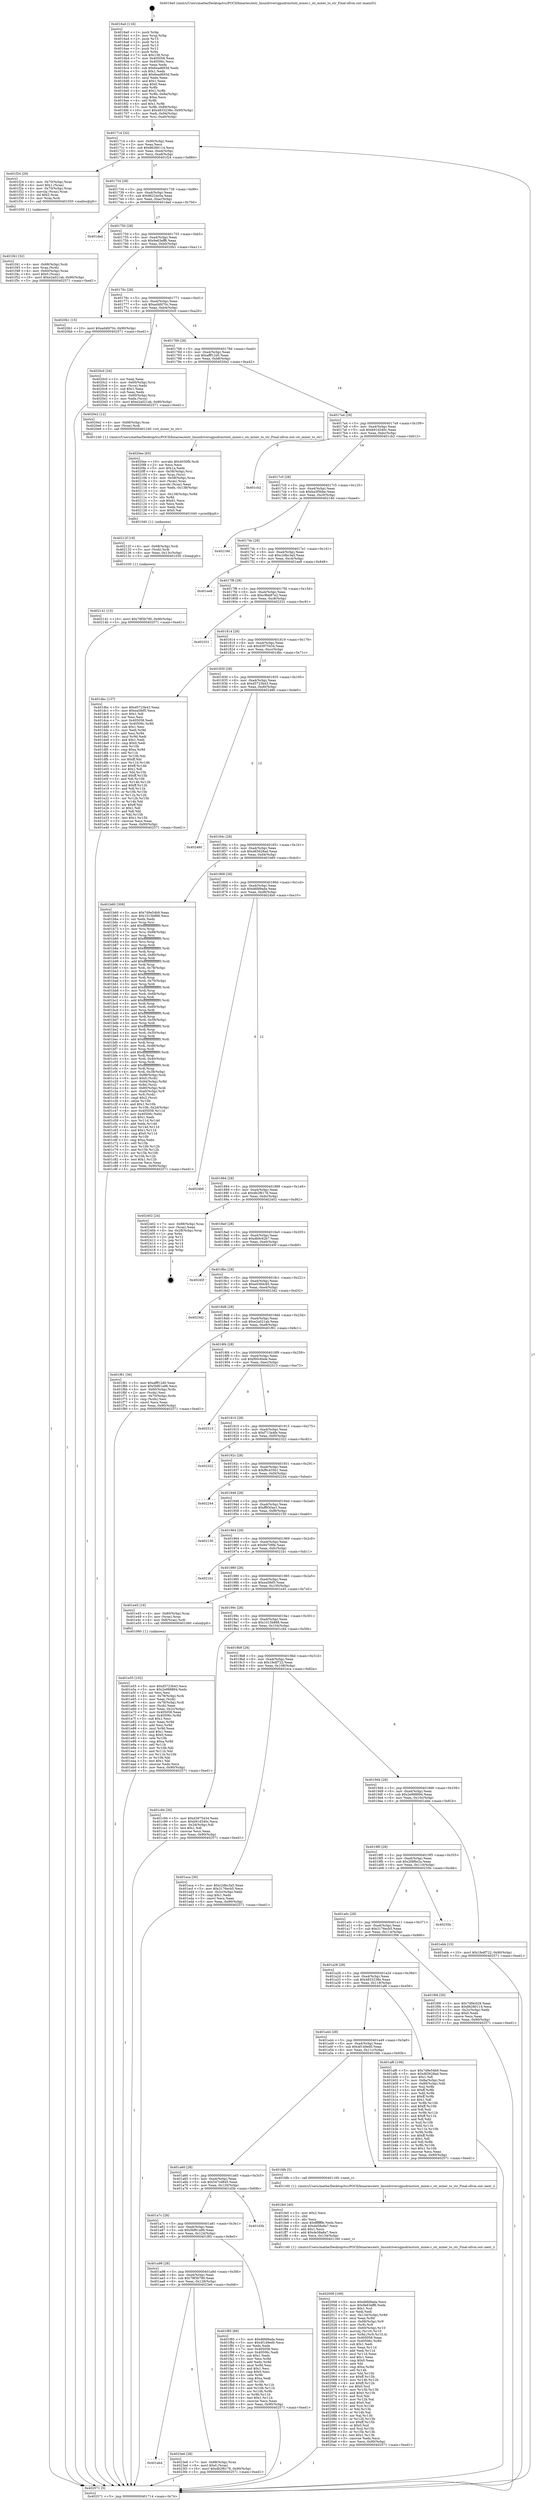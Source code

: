 digraph "0x4016a0" {
  label = "0x4016a0 (/mnt/c/Users/mathe/Desktop/tcc/POCII/binaries/extr_linuxdriversgpudrmstisti_mixer.c_sti_mixer_to_str_Final-ollvm.out::main(0))"
  labelloc = "t"
  node[shape=record]

  Entry [label="",width=0.3,height=0.3,shape=circle,fillcolor=black,style=filled]
  "0x401714" [label="{
     0x401714 [32]\l
     | [instrs]\l
     &nbsp;&nbsp;0x401714 \<+6\>: mov -0x90(%rbp),%eax\l
     &nbsp;&nbsp;0x40171a \<+2\>: mov %eax,%ecx\l
     &nbsp;&nbsp;0x40171c \<+6\>: sub $0x86280114,%ecx\l
     &nbsp;&nbsp;0x401722 \<+6\>: mov %eax,-0xa4(%rbp)\l
     &nbsp;&nbsp;0x401728 \<+6\>: mov %ecx,-0xa8(%rbp)\l
     &nbsp;&nbsp;0x40172e \<+6\>: je 0000000000401f24 \<main+0x884\>\l
  }"]
  "0x401f24" [label="{
     0x401f24 [29]\l
     | [instrs]\l
     &nbsp;&nbsp;0x401f24 \<+4\>: mov -0x70(%rbp),%rax\l
     &nbsp;&nbsp;0x401f28 \<+6\>: movl $0x1,(%rax)\l
     &nbsp;&nbsp;0x401f2e \<+4\>: mov -0x70(%rbp),%rax\l
     &nbsp;&nbsp;0x401f32 \<+3\>: movslq (%rax),%rax\l
     &nbsp;&nbsp;0x401f35 \<+4\>: shl $0x2,%rax\l
     &nbsp;&nbsp;0x401f39 \<+3\>: mov %rax,%rdi\l
     &nbsp;&nbsp;0x401f3c \<+5\>: call 0000000000401050 \<malloc@plt\>\l
     | [calls]\l
     &nbsp;&nbsp;0x401050 \{1\} (unknown)\l
  }"]
  "0x401734" [label="{
     0x401734 [28]\l
     | [instrs]\l
     &nbsp;&nbsp;0x401734 \<+5\>: jmp 0000000000401739 \<main+0x99\>\l
     &nbsp;&nbsp;0x401739 \<+6\>: mov -0xa4(%rbp),%eax\l
     &nbsp;&nbsp;0x40173f \<+5\>: sub $0x96224c0a,%eax\l
     &nbsp;&nbsp;0x401744 \<+6\>: mov %eax,-0xac(%rbp)\l
     &nbsp;&nbsp;0x40174a \<+6\>: je 0000000000401dad \<main+0x70d\>\l
  }"]
  Exit [label="",width=0.3,height=0.3,shape=circle,fillcolor=black,style=filled,peripheries=2]
  "0x401dad" [label="{
     0x401dad\l
  }", style=dashed]
  "0x401750" [label="{
     0x401750 [28]\l
     | [instrs]\l
     &nbsp;&nbsp;0x401750 \<+5\>: jmp 0000000000401755 \<main+0xb5\>\l
     &nbsp;&nbsp;0x401755 \<+6\>: mov -0xa4(%rbp),%eax\l
     &nbsp;&nbsp;0x40175b \<+5\>: sub $0x9e63eff6,%eax\l
     &nbsp;&nbsp;0x401760 \<+6\>: mov %eax,-0xb0(%rbp)\l
     &nbsp;&nbsp;0x401766 \<+6\>: je 00000000004020b1 \<main+0xa11\>\l
  }"]
  "0x401ab4" [label="{
     0x401ab4\l
  }", style=dashed]
  "0x4020b1" [label="{
     0x4020b1 [15]\l
     | [instrs]\l
     &nbsp;&nbsp;0x4020b1 \<+10\>: movl $0xad4fd70c,-0x90(%rbp)\l
     &nbsp;&nbsp;0x4020bb \<+5\>: jmp 0000000000402571 \<main+0xed1\>\l
  }"]
  "0x40176c" [label="{
     0x40176c [28]\l
     | [instrs]\l
     &nbsp;&nbsp;0x40176c \<+5\>: jmp 0000000000401771 \<main+0xd1\>\l
     &nbsp;&nbsp;0x401771 \<+6\>: mov -0xa4(%rbp),%eax\l
     &nbsp;&nbsp;0x401777 \<+5\>: sub $0xad4fd70c,%eax\l
     &nbsp;&nbsp;0x40177c \<+6\>: mov %eax,-0xb4(%rbp)\l
     &nbsp;&nbsp;0x401782 \<+6\>: je 00000000004020c0 \<main+0xa20\>\l
  }"]
  "0x4023e6" [label="{
     0x4023e6 [28]\l
     | [instrs]\l
     &nbsp;&nbsp;0x4023e6 \<+7\>: mov -0x88(%rbp),%rax\l
     &nbsp;&nbsp;0x4023ed \<+6\>: movl $0x0,(%rax)\l
     &nbsp;&nbsp;0x4023f3 \<+10\>: movl $0xdb2f6176,-0x90(%rbp)\l
     &nbsp;&nbsp;0x4023fd \<+5\>: jmp 0000000000402571 \<main+0xed1\>\l
  }"]
  "0x4020c0" [label="{
     0x4020c0 [34]\l
     | [instrs]\l
     &nbsp;&nbsp;0x4020c0 \<+2\>: xor %eax,%eax\l
     &nbsp;&nbsp;0x4020c2 \<+4\>: mov -0x60(%rbp),%rcx\l
     &nbsp;&nbsp;0x4020c6 \<+2\>: mov (%rcx),%edx\l
     &nbsp;&nbsp;0x4020c8 \<+3\>: sub $0x1,%eax\l
     &nbsp;&nbsp;0x4020cb \<+2\>: sub %eax,%edx\l
     &nbsp;&nbsp;0x4020cd \<+4\>: mov -0x60(%rbp),%rcx\l
     &nbsp;&nbsp;0x4020d1 \<+2\>: mov %edx,(%rcx)\l
     &nbsp;&nbsp;0x4020d3 \<+10\>: movl $0xe2a021ab,-0x90(%rbp)\l
     &nbsp;&nbsp;0x4020dd \<+5\>: jmp 0000000000402571 \<main+0xed1\>\l
  }"]
  "0x401788" [label="{
     0x401788 [28]\l
     | [instrs]\l
     &nbsp;&nbsp;0x401788 \<+5\>: jmp 000000000040178d \<main+0xed\>\l
     &nbsp;&nbsp;0x40178d \<+6\>: mov -0xa4(%rbp),%eax\l
     &nbsp;&nbsp;0x401793 \<+5\>: sub $0xafff12d0,%eax\l
     &nbsp;&nbsp;0x401798 \<+6\>: mov %eax,-0xb8(%rbp)\l
     &nbsp;&nbsp;0x40179e \<+6\>: je 00000000004020e2 \<main+0xa42\>\l
  }"]
  "0x402141" [label="{
     0x402141 [15]\l
     | [instrs]\l
     &nbsp;&nbsp;0x402141 \<+10\>: movl $0x79f3b790,-0x90(%rbp)\l
     &nbsp;&nbsp;0x40214b \<+5\>: jmp 0000000000402571 \<main+0xed1\>\l
  }"]
  "0x4020e2" [label="{
     0x4020e2 [12]\l
     | [instrs]\l
     &nbsp;&nbsp;0x4020e2 \<+4\>: mov -0x68(%rbp),%rax\l
     &nbsp;&nbsp;0x4020e6 \<+3\>: mov (%rax),%rdi\l
     &nbsp;&nbsp;0x4020e9 \<+5\>: call 0000000000401240 \<sti_mixer_to_str\>\l
     | [calls]\l
     &nbsp;&nbsp;0x401240 \{1\} (/mnt/c/Users/mathe/Desktop/tcc/POCII/binaries/extr_linuxdriversgpudrmstisti_mixer.c_sti_mixer_to_str_Final-ollvm.out::sti_mixer_to_str)\l
  }"]
  "0x4017a4" [label="{
     0x4017a4 [28]\l
     | [instrs]\l
     &nbsp;&nbsp;0x4017a4 \<+5\>: jmp 00000000004017a9 \<main+0x109\>\l
     &nbsp;&nbsp;0x4017a9 \<+6\>: mov -0xa4(%rbp),%eax\l
     &nbsp;&nbsp;0x4017af \<+5\>: sub $0xb91d340c,%eax\l
     &nbsp;&nbsp;0x4017b4 \<+6\>: mov %eax,-0xbc(%rbp)\l
     &nbsp;&nbsp;0x4017ba \<+6\>: je 0000000000401cb2 \<main+0x612\>\l
  }"]
  "0x40212f" [label="{
     0x40212f [18]\l
     | [instrs]\l
     &nbsp;&nbsp;0x40212f \<+4\>: mov -0x68(%rbp),%rdi\l
     &nbsp;&nbsp;0x402133 \<+3\>: mov (%rdi),%rdi\l
     &nbsp;&nbsp;0x402136 \<+6\>: mov %eax,-0x13c(%rbp)\l
     &nbsp;&nbsp;0x40213c \<+5\>: call 0000000000401030 \<free@plt\>\l
     | [calls]\l
     &nbsp;&nbsp;0x401030 \{1\} (unknown)\l
  }"]
  "0x401cb2" [label="{
     0x401cb2\l
  }", style=dashed]
  "0x4017c0" [label="{
     0x4017c0 [28]\l
     | [instrs]\l
     &nbsp;&nbsp;0x4017c0 \<+5\>: jmp 00000000004017c5 \<main+0x125\>\l
     &nbsp;&nbsp;0x4017c5 \<+6\>: mov -0xa4(%rbp),%eax\l
     &nbsp;&nbsp;0x4017cb \<+5\>: sub $0xba3f5bbe,%eax\l
     &nbsp;&nbsp;0x4017d0 \<+6\>: mov %eax,-0xc0(%rbp)\l
     &nbsp;&nbsp;0x4017d6 \<+6\>: je 000000000040218d \<main+0xaed\>\l
  }"]
  "0x4020ee" [label="{
     0x4020ee [65]\l
     | [instrs]\l
     &nbsp;&nbsp;0x4020ee \<+10\>: movabs $0x4030fb,%rdi\l
     &nbsp;&nbsp;0x4020f8 \<+2\>: xor %ecx,%ecx\l
     &nbsp;&nbsp;0x4020fa \<+5\>: mov $0x1a,%edx\l
     &nbsp;&nbsp;0x4020ff \<+4\>: mov -0x58(%rbp),%rsi\l
     &nbsp;&nbsp;0x402103 \<+3\>: mov %rax,(%rsi)\l
     &nbsp;&nbsp;0x402106 \<+4\>: mov -0x58(%rbp),%rax\l
     &nbsp;&nbsp;0x40210a \<+3\>: mov (%rax),%rax\l
     &nbsp;&nbsp;0x40210d \<+3\>: movsbl (%rax),%eax\l
     &nbsp;&nbsp;0x402110 \<+6\>: mov %edx,-0x138(%rbp)\l
     &nbsp;&nbsp;0x402116 \<+1\>: cltd\l
     &nbsp;&nbsp;0x402117 \<+7\>: mov -0x138(%rbp),%r8d\l
     &nbsp;&nbsp;0x40211e \<+3\>: idiv %r8d\l
     &nbsp;&nbsp;0x402121 \<+3\>: sub $0x61,%ecx\l
     &nbsp;&nbsp;0x402124 \<+2\>: sub %ecx,%edx\l
     &nbsp;&nbsp;0x402126 \<+2\>: mov %edx,%esi\l
     &nbsp;&nbsp;0x402128 \<+2\>: mov $0x0,%al\l
     &nbsp;&nbsp;0x40212a \<+5\>: call 0000000000401040 \<printf@plt\>\l
     | [calls]\l
     &nbsp;&nbsp;0x401040 \{1\} (unknown)\l
  }"]
  "0x40218d" [label="{
     0x40218d\l
  }", style=dashed]
  "0x4017dc" [label="{
     0x4017dc [28]\l
     | [instrs]\l
     &nbsp;&nbsp;0x4017dc \<+5\>: jmp 00000000004017e1 \<main+0x141\>\l
     &nbsp;&nbsp;0x4017e1 \<+6\>: mov -0xa4(%rbp),%eax\l
     &nbsp;&nbsp;0x4017e7 \<+5\>: sub $0xc2dbc3a5,%eax\l
     &nbsp;&nbsp;0x4017ec \<+6\>: mov %eax,-0xc4(%rbp)\l
     &nbsp;&nbsp;0x4017f2 \<+6\>: je 0000000000401ee8 \<main+0x848\>\l
  }"]
  "0x402008" [label="{
     0x402008 [169]\l
     | [instrs]\l
     &nbsp;&nbsp;0x402008 \<+5\>: mov $0xd6fd9ada,%ecx\l
     &nbsp;&nbsp;0x40200d \<+5\>: mov $0x9e63eff6,%edx\l
     &nbsp;&nbsp;0x402012 \<+3\>: mov $0x1,%sil\l
     &nbsp;&nbsp;0x402015 \<+2\>: xor %edi,%edi\l
     &nbsp;&nbsp;0x402017 \<+7\>: mov -0x134(%rbp),%r8d\l
     &nbsp;&nbsp;0x40201e \<+4\>: imul %eax,%r8d\l
     &nbsp;&nbsp;0x402022 \<+4\>: mov -0x68(%rbp),%r9\l
     &nbsp;&nbsp;0x402026 \<+3\>: mov (%r9),%r9\l
     &nbsp;&nbsp;0x402029 \<+4\>: mov -0x60(%rbp),%r10\l
     &nbsp;&nbsp;0x40202d \<+3\>: movslq (%r10),%r10\l
     &nbsp;&nbsp;0x402030 \<+4\>: mov %r8d,(%r9,%r10,4)\l
     &nbsp;&nbsp;0x402034 \<+7\>: mov 0x405058,%eax\l
     &nbsp;&nbsp;0x40203b \<+8\>: mov 0x40506c,%r8d\l
     &nbsp;&nbsp;0x402043 \<+3\>: sub $0x1,%edi\l
     &nbsp;&nbsp;0x402046 \<+3\>: mov %eax,%r11d\l
     &nbsp;&nbsp;0x402049 \<+3\>: add %edi,%r11d\l
     &nbsp;&nbsp;0x40204c \<+4\>: imul %r11d,%eax\l
     &nbsp;&nbsp;0x402050 \<+3\>: and $0x1,%eax\l
     &nbsp;&nbsp;0x402053 \<+3\>: cmp $0x0,%eax\l
     &nbsp;&nbsp;0x402056 \<+3\>: sete %bl\l
     &nbsp;&nbsp;0x402059 \<+4\>: cmp $0xa,%r8d\l
     &nbsp;&nbsp;0x40205d \<+4\>: setl %r14b\l
     &nbsp;&nbsp;0x402061 \<+3\>: mov %bl,%r15b\l
     &nbsp;&nbsp;0x402064 \<+4\>: xor $0xff,%r15b\l
     &nbsp;&nbsp;0x402068 \<+3\>: mov %r14b,%r12b\l
     &nbsp;&nbsp;0x40206b \<+4\>: xor $0xff,%r12b\l
     &nbsp;&nbsp;0x40206f \<+4\>: xor $0x0,%sil\l
     &nbsp;&nbsp;0x402073 \<+3\>: mov %r15b,%r13b\l
     &nbsp;&nbsp;0x402076 \<+4\>: and $0x0,%r13b\l
     &nbsp;&nbsp;0x40207a \<+3\>: and %sil,%bl\l
     &nbsp;&nbsp;0x40207d \<+3\>: mov %r12b,%al\l
     &nbsp;&nbsp;0x402080 \<+2\>: and $0x0,%al\l
     &nbsp;&nbsp;0x402082 \<+3\>: and %sil,%r14b\l
     &nbsp;&nbsp;0x402085 \<+3\>: or %bl,%r13b\l
     &nbsp;&nbsp;0x402088 \<+3\>: or %r14b,%al\l
     &nbsp;&nbsp;0x40208b \<+3\>: xor %al,%r13b\l
     &nbsp;&nbsp;0x40208e \<+3\>: or %r12b,%r15b\l
     &nbsp;&nbsp;0x402091 \<+4\>: xor $0xff,%r15b\l
     &nbsp;&nbsp;0x402095 \<+4\>: or $0x0,%sil\l
     &nbsp;&nbsp;0x402099 \<+3\>: and %sil,%r15b\l
     &nbsp;&nbsp;0x40209c \<+3\>: or %r15b,%r13b\l
     &nbsp;&nbsp;0x40209f \<+4\>: test $0x1,%r13b\l
     &nbsp;&nbsp;0x4020a3 \<+3\>: cmovne %edx,%ecx\l
     &nbsp;&nbsp;0x4020a6 \<+6\>: mov %ecx,-0x90(%rbp)\l
     &nbsp;&nbsp;0x4020ac \<+5\>: jmp 0000000000402571 \<main+0xed1\>\l
  }"]
  "0x401ee8" [label="{
     0x401ee8\l
  }", style=dashed]
  "0x4017f8" [label="{
     0x4017f8 [28]\l
     | [instrs]\l
     &nbsp;&nbsp;0x4017f8 \<+5\>: jmp 00000000004017fd \<main+0x15d\>\l
     &nbsp;&nbsp;0x4017fd \<+6\>: mov -0xa4(%rbp),%eax\l
     &nbsp;&nbsp;0x401803 \<+5\>: sub $0xc9bb87e2,%eax\l
     &nbsp;&nbsp;0x401808 \<+6\>: mov %eax,-0xc8(%rbp)\l
     &nbsp;&nbsp;0x40180e \<+6\>: je 0000000000402331 \<main+0xc91\>\l
  }"]
  "0x401fe0" [label="{
     0x401fe0 [40]\l
     | [instrs]\l
     &nbsp;&nbsp;0x401fe0 \<+5\>: mov $0x2,%ecx\l
     &nbsp;&nbsp;0x401fe5 \<+1\>: cltd\l
     &nbsp;&nbsp;0x401fe6 \<+2\>: idiv %ecx\l
     &nbsp;&nbsp;0x401fe8 \<+6\>: imul $0xfffffffe,%edx,%ecx\l
     &nbsp;&nbsp;0x401fee \<+6\>: sub $0xde58a8a7,%ecx\l
     &nbsp;&nbsp;0x401ff4 \<+3\>: add $0x1,%ecx\l
     &nbsp;&nbsp;0x401ff7 \<+6\>: add $0xde58a8a7,%ecx\l
     &nbsp;&nbsp;0x401ffd \<+6\>: mov %ecx,-0x134(%rbp)\l
     &nbsp;&nbsp;0x402003 \<+5\>: call 0000000000401160 \<next_i\>\l
     | [calls]\l
     &nbsp;&nbsp;0x401160 \{1\} (/mnt/c/Users/mathe/Desktop/tcc/POCII/binaries/extr_linuxdriversgpudrmstisti_mixer.c_sti_mixer_to_str_Final-ollvm.out::next_i)\l
  }"]
  "0x402331" [label="{
     0x402331\l
  }", style=dashed]
  "0x401814" [label="{
     0x401814 [28]\l
     | [instrs]\l
     &nbsp;&nbsp;0x401814 \<+5\>: jmp 0000000000401819 \<main+0x179\>\l
     &nbsp;&nbsp;0x401819 \<+6\>: mov -0xa4(%rbp),%eax\l
     &nbsp;&nbsp;0x40181f \<+5\>: sub $0xd3975434,%eax\l
     &nbsp;&nbsp;0x401824 \<+6\>: mov %eax,-0xcc(%rbp)\l
     &nbsp;&nbsp;0x40182a \<+6\>: je 0000000000401dbc \<main+0x71c\>\l
  }"]
  "0x401a98" [label="{
     0x401a98 [28]\l
     | [instrs]\l
     &nbsp;&nbsp;0x401a98 \<+5\>: jmp 0000000000401a9d \<main+0x3fd\>\l
     &nbsp;&nbsp;0x401a9d \<+6\>: mov -0xa4(%rbp),%eax\l
     &nbsp;&nbsp;0x401aa3 \<+5\>: sub $0x79f3b790,%eax\l
     &nbsp;&nbsp;0x401aa8 \<+6\>: mov %eax,-0x128(%rbp)\l
     &nbsp;&nbsp;0x401aae \<+6\>: je 00000000004023e6 \<main+0xd46\>\l
  }"]
  "0x401dbc" [label="{
     0x401dbc [137]\l
     | [instrs]\l
     &nbsp;&nbsp;0x401dbc \<+5\>: mov $0xd5723b43,%eax\l
     &nbsp;&nbsp;0x401dc1 \<+5\>: mov $0xea5fef5,%ecx\l
     &nbsp;&nbsp;0x401dc6 \<+2\>: mov $0x1,%dl\l
     &nbsp;&nbsp;0x401dc8 \<+2\>: xor %esi,%esi\l
     &nbsp;&nbsp;0x401dca \<+7\>: mov 0x405058,%edi\l
     &nbsp;&nbsp;0x401dd1 \<+8\>: mov 0x40506c,%r8d\l
     &nbsp;&nbsp;0x401dd9 \<+3\>: sub $0x1,%esi\l
     &nbsp;&nbsp;0x401ddc \<+3\>: mov %edi,%r9d\l
     &nbsp;&nbsp;0x401ddf \<+3\>: add %esi,%r9d\l
     &nbsp;&nbsp;0x401de2 \<+4\>: imul %r9d,%edi\l
     &nbsp;&nbsp;0x401de6 \<+3\>: and $0x1,%edi\l
     &nbsp;&nbsp;0x401de9 \<+3\>: cmp $0x0,%edi\l
     &nbsp;&nbsp;0x401dec \<+4\>: sete %r10b\l
     &nbsp;&nbsp;0x401df0 \<+4\>: cmp $0xa,%r8d\l
     &nbsp;&nbsp;0x401df4 \<+4\>: setl %r11b\l
     &nbsp;&nbsp;0x401df8 \<+3\>: mov %r10b,%bl\l
     &nbsp;&nbsp;0x401dfb \<+3\>: xor $0xff,%bl\l
     &nbsp;&nbsp;0x401dfe \<+3\>: mov %r11b,%r14b\l
     &nbsp;&nbsp;0x401e01 \<+4\>: xor $0xff,%r14b\l
     &nbsp;&nbsp;0x401e05 \<+3\>: xor $0x1,%dl\l
     &nbsp;&nbsp;0x401e08 \<+3\>: mov %bl,%r15b\l
     &nbsp;&nbsp;0x401e0b \<+4\>: and $0xff,%r15b\l
     &nbsp;&nbsp;0x401e0f \<+3\>: and %dl,%r10b\l
     &nbsp;&nbsp;0x401e12 \<+3\>: mov %r14b,%r12b\l
     &nbsp;&nbsp;0x401e15 \<+4\>: and $0xff,%r12b\l
     &nbsp;&nbsp;0x401e19 \<+3\>: and %dl,%r11b\l
     &nbsp;&nbsp;0x401e1c \<+3\>: or %r10b,%r15b\l
     &nbsp;&nbsp;0x401e1f \<+3\>: or %r11b,%r12b\l
     &nbsp;&nbsp;0x401e22 \<+3\>: xor %r12b,%r15b\l
     &nbsp;&nbsp;0x401e25 \<+3\>: or %r14b,%bl\l
     &nbsp;&nbsp;0x401e28 \<+3\>: xor $0xff,%bl\l
     &nbsp;&nbsp;0x401e2b \<+3\>: or $0x1,%dl\l
     &nbsp;&nbsp;0x401e2e \<+2\>: and %dl,%bl\l
     &nbsp;&nbsp;0x401e30 \<+3\>: or %bl,%r15b\l
     &nbsp;&nbsp;0x401e33 \<+4\>: test $0x1,%r15b\l
     &nbsp;&nbsp;0x401e37 \<+3\>: cmovne %ecx,%eax\l
     &nbsp;&nbsp;0x401e3a \<+6\>: mov %eax,-0x90(%rbp)\l
     &nbsp;&nbsp;0x401e40 \<+5\>: jmp 0000000000402571 \<main+0xed1\>\l
  }"]
  "0x401830" [label="{
     0x401830 [28]\l
     | [instrs]\l
     &nbsp;&nbsp;0x401830 \<+5\>: jmp 0000000000401835 \<main+0x195\>\l
     &nbsp;&nbsp;0x401835 \<+6\>: mov -0xa4(%rbp),%eax\l
     &nbsp;&nbsp;0x40183b \<+5\>: sub $0xd5723b43,%eax\l
     &nbsp;&nbsp;0x401840 \<+6\>: mov %eax,-0xd0(%rbp)\l
     &nbsp;&nbsp;0x401846 \<+6\>: je 0000000000402480 \<main+0xde0\>\l
  }"]
  "0x401f85" [label="{
     0x401f85 [86]\l
     | [instrs]\l
     &nbsp;&nbsp;0x401f85 \<+5\>: mov $0xd6fd9ada,%eax\l
     &nbsp;&nbsp;0x401f8a \<+5\>: mov $0x4f149ed0,%ecx\l
     &nbsp;&nbsp;0x401f8f \<+2\>: xor %edx,%edx\l
     &nbsp;&nbsp;0x401f91 \<+7\>: mov 0x405058,%esi\l
     &nbsp;&nbsp;0x401f98 \<+7\>: mov 0x40506c,%edi\l
     &nbsp;&nbsp;0x401f9f \<+3\>: sub $0x1,%edx\l
     &nbsp;&nbsp;0x401fa2 \<+3\>: mov %esi,%r8d\l
     &nbsp;&nbsp;0x401fa5 \<+3\>: add %edx,%r8d\l
     &nbsp;&nbsp;0x401fa8 \<+4\>: imul %r8d,%esi\l
     &nbsp;&nbsp;0x401fac \<+3\>: and $0x1,%esi\l
     &nbsp;&nbsp;0x401faf \<+3\>: cmp $0x0,%esi\l
     &nbsp;&nbsp;0x401fb2 \<+4\>: sete %r9b\l
     &nbsp;&nbsp;0x401fb6 \<+3\>: cmp $0xa,%edi\l
     &nbsp;&nbsp;0x401fb9 \<+4\>: setl %r10b\l
     &nbsp;&nbsp;0x401fbd \<+3\>: mov %r9b,%r11b\l
     &nbsp;&nbsp;0x401fc0 \<+3\>: and %r10b,%r11b\l
     &nbsp;&nbsp;0x401fc3 \<+3\>: xor %r10b,%r9b\l
     &nbsp;&nbsp;0x401fc6 \<+3\>: or %r9b,%r11b\l
     &nbsp;&nbsp;0x401fc9 \<+4\>: test $0x1,%r11b\l
     &nbsp;&nbsp;0x401fcd \<+3\>: cmovne %ecx,%eax\l
     &nbsp;&nbsp;0x401fd0 \<+6\>: mov %eax,-0x90(%rbp)\l
     &nbsp;&nbsp;0x401fd6 \<+5\>: jmp 0000000000402571 \<main+0xed1\>\l
  }"]
  "0x402480" [label="{
     0x402480\l
  }", style=dashed]
  "0x40184c" [label="{
     0x40184c [28]\l
     | [instrs]\l
     &nbsp;&nbsp;0x40184c \<+5\>: jmp 0000000000401851 \<main+0x1b1\>\l
     &nbsp;&nbsp;0x401851 \<+6\>: mov -0xa4(%rbp),%eax\l
     &nbsp;&nbsp;0x401857 \<+5\>: sub $0xd65628ad,%eax\l
     &nbsp;&nbsp;0x40185c \<+6\>: mov %eax,-0xd4(%rbp)\l
     &nbsp;&nbsp;0x401862 \<+6\>: je 0000000000401b60 \<main+0x4c0\>\l
  }"]
  "0x401a7c" [label="{
     0x401a7c [28]\l
     | [instrs]\l
     &nbsp;&nbsp;0x401a7c \<+5\>: jmp 0000000000401a81 \<main+0x3e1\>\l
     &nbsp;&nbsp;0x401a81 \<+6\>: mov -0xa4(%rbp),%eax\l
     &nbsp;&nbsp;0x401a87 \<+5\>: sub $0x5bf61a96,%eax\l
     &nbsp;&nbsp;0x401a8c \<+6\>: mov %eax,-0x124(%rbp)\l
     &nbsp;&nbsp;0x401a92 \<+6\>: je 0000000000401f85 \<main+0x8e5\>\l
  }"]
  "0x401b60" [label="{
     0x401b60 [308]\l
     | [instrs]\l
     &nbsp;&nbsp;0x401b60 \<+5\>: mov $0x7d9e54b9,%eax\l
     &nbsp;&nbsp;0x401b65 \<+5\>: mov $0x1015b888,%ecx\l
     &nbsp;&nbsp;0x401b6a \<+2\>: xor %edx,%edx\l
     &nbsp;&nbsp;0x401b6c \<+3\>: mov %rsp,%rsi\l
     &nbsp;&nbsp;0x401b6f \<+4\>: add $0xfffffffffffffff0,%rsi\l
     &nbsp;&nbsp;0x401b73 \<+3\>: mov %rsi,%rsp\l
     &nbsp;&nbsp;0x401b76 \<+7\>: mov %rsi,-0x88(%rbp)\l
     &nbsp;&nbsp;0x401b7d \<+3\>: mov %rsp,%rsi\l
     &nbsp;&nbsp;0x401b80 \<+4\>: add $0xfffffffffffffff0,%rsi\l
     &nbsp;&nbsp;0x401b84 \<+3\>: mov %rsi,%rsp\l
     &nbsp;&nbsp;0x401b87 \<+3\>: mov %rsp,%rdi\l
     &nbsp;&nbsp;0x401b8a \<+4\>: add $0xfffffffffffffff0,%rdi\l
     &nbsp;&nbsp;0x401b8e \<+3\>: mov %rdi,%rsp\l
     &nbsp;&nbsp;0x401b91 \<+4\>: mov %rdi,-0x80(%rbp)\l
     &nbsp;&nbsp;0x401b95 \<+3\>: mov %rsp,%rdi\l
     &nbsp;&nbsp;0x401b98 \<+4\>: add $0xfffffffffffffff0,%rdi\l
     &nbsp;&nbsp;0x401b9c \<+3\>: mov %rdi,%rsp\l
     &nbsp;&nbsp;0x401b9f \<+4\>: mov %rdi,-0x78(%rbp)\l
     &nbsp;&nbsp;0x401ba3 \<+3\>: mov %rsp,%rdi\l
     &nbsp;&nbsp;0x401ba6 \<+4\>: add $0xfffffffffffffff0,%rdi\l
     &nbsp;&nbsp;0x401baa \<+3\>: mov %rdi,%rsp\l
     &nbsp;&nbsp;0x401bad \<+4\>: mov %rdi,-0x70(%rbp)\l
     &nbsp;&nbsp;0x401bb1 \<+3\>: mov %rsp,%rdi\l
     &nbsp;&nbsp;0x401bb4 \<+4\>: add $0xfffffffffffffff0,%rdi\l
     &nbsp;&nbsp;0x401bb8 \<+3\>: mov %rdi,%rsp\l
     &nbsp;&nbsp;0x401bbb \<+4\>: mov %rdi,-0x68(%rbp)\l
     &nbsp;&nbsp;0x401bbf \<+3\>: mov %rsp,%rdi\l
     &nbsp;&nbsp;0x401bc2 \<+4\>: add $0xfffffffffffffff0,%rdi\l
     &nbsp;&nbsp;0x401bc6 \<+3\>: mov %rdi,%rsp\l
     &nbsp;&nbsp;0x401bc9 \<+4\>: mov %rdi,-0x60(%rbp)\l
     &nbsp;&nbsp;0x401bcd \<+3\>: mov %rsp,%rdi\l
     &nbsp;&nbsp;0x401bd0 \<+4\>: add $0xfffffffffffffff0,%rdi\l
     &nbsp;&nbsp;0x401bd4 \<+3\>: mov %rdi,%rsp\l
     &nbsp;&nbsp;0x401bd7 \<+4\>: mov %rdi,-0x58(%rbp)\l
     &nbsp;&nbsp;0x401bdb \<+3\>: mov %rsp,%rdi\l
     &nbsp;&nbsp;0x401bde \<+4\>: add $0xfffffffffffffff0,%rdi\l
     &nbsp;&nbsp;0x401be2 \<+3\>: mov %rdi,%rsp\l
     &nbsp;&nbsp;0x401be5 \<+4\>: mov %rdi,-0x50(%rbp)\l
     &nbsp;&nbsp;0x401be9 \<+3\>: mov %rsp,%rdi\l
     &nbsp;&nbsp;0x401bec \<+4\>: add $0xfffffffffffffff0,%rdi\l
     &nbsp;&nbsp;0x401bf0 \<+3\>: mov %rdi,%rsp\l
     &nbsp;&nbsp;0x401bf3 \<+4\>: mov %rdi,-0x48(%rbp)\l
     &nbsp;&nbsp;0x401bf7 \<+3\>: mov %rsp,%rdi\l
     &nbsp;&nbsp;0x401bfa \<+4\>: add $0xfffffffffffffff0,%rdi\l
     &nbsp;&nbsp;0x401bfe \<+3\>: mov %rdi,%rsp\l
     &nbsp;&nbsp;0x401c01 \<+4\>: mov %rdi,-0x40(%rbp)\l
     &nbsp;&nbsp;0x401c05 \<+3\>: mov %rsp,%rdi\l
     &nbsp;&nbsp;0x401c08 \<+4\>: add $0xfffffffffffffff0,%rdi\l
     &nbsp;&nbsp;0x401c0c \<+3\>: mov %rdi,%rsp\l
     &nbsp;&nbsp;0x401c0f \<+4\>: mov %rdi,-0x38(%rbp)\l
     &nbsp;&nbsp;0x401c13 \<+7\>: mov -0x88(%rbp),%rdi\l
     &nbsp;&nbsp;0x401c1a \<+6\>: movl $0x0,(%rdi)\l
     &nbsp;&nbsp;0x401c20 \<+7\>: mov -0x94(%rbp),%r8d\l
     &nbsp;&nbsp;0x401c27 \<+3\>: mov %r8d,(%rsi)\l
     &nbsp;&nbsp;0x401c2a \<+4\>: mov -0x80(%rbp),%rdi\l
     &nbsp;&nbsp;0x401c2e \<+7\>: mov -0xa0(%rbp),%r9\l
     &nbsp;&nbsp;0x401c35 \<+3\>: mov %r9,(%rdi)\l
     &nbsp;&nbsp;0x401c38 \<+3\>: cmpl $0x2,(%rsi)\l
     &nbsp;&nbsp;0x401c3b \<+4\>: setne %r10b\l
     &nbsp;&nbsp;0x401c3f \<+4\>: and $0x1,%r10b\l
     &nbsp;&nbsp;0x401c43 \<+4\>: mov %r10b,-0x2d(%rbp)\l
     &nbsp;&nbsp;0x401c47 \<+8\>: mov 0x405058,%r11d\l
     &nbsp;&nbsp;0x401c4f \<+7\>: mov 0x40506c,%ebx\l
     &nbsp;&nbsp;0x401c56 \<+3\>: sub $0x1,%edx\l
     &nbsp;&nbsp;0x401c59 \<+3\>: mov %r11d,%r14d\l
     &nbsp;&nbsp;0x401c5c \<+3\>: add %edx,%r14d\l
     &nbsp;&nbsp;0x401c5f \<+4\>: imul %r14d,%r11d\l
     &nbsp;&nbsp;0x401c63 \<+4\>: and $0x1,%r11d\l
     &nbsp;&nbsp;0x401c67 \<+4\>: cmp $0x0,%r11d\l
     &nbsp;&nbsp;0x401c6b \<+4\>: sete %r10b\l
     &nbsp;&nbsp;0x401c6f \<+3\>: cmp $0xa,%ebx\l
     &nbsp;&nbsp;0x401c72 \<+4\>: setl %r15b\l
     &nbsp;&nbsp;0x401c76 \<+3\>: mov %r10b,%r12b\l
     &nbsp;&nbsp;0x401c79 \<+3\>: and %r15b,%r12b\l
     &nbsp;&nbsp;0x401c7c \<+3\>: xor %r15b,%r10b\l
     &nbsp;&nbsp;0x401c7f \<+3\>: or %r10b,%r12b\l
     &nbsp;&nbsp;0x401c82 \<+4\>: test $0x1,%r12b\l
     &nbsp;&nbsp;0x401c86 \<+3\>: cmovne %ecx,%eax\l
     &nbsp;&nbsp;0x401c89 \<+6\>: mov %eax,-0x90(%rbp)\l
     &nbsp;&nbsp;0x401c8f \<+5\>: jmp 0000000000402571 \<main+0xed1\>\l
  }"]
  "0x401868" [label="{
     0x401868 [28]\l
     | [instrs]\l
     &nbsp;&nbsp;0x401868 \<+5\>: jmp 000000000040186d \<main+0x1cd\>\l
     &nbsp;&nbsp;0x40186d \<+6\>: mov -0xa4(%rbp),%eax\l
     &nbsp;&nbsp;0x401873 \<+5\>: sub $0xd6fd9ada,%eax\l
     &nbsp;&nbsp;0x401878 \<+6\>: mov %eax,-0xd8(%rbp)\l
     &nbsp;&nbsp;0x40187e \<+6\>: je 00000000004024b0 \<main+0xe10\>\l
  }"]
  "0x401d3b" [label="{
     0x401d3b\l
  }", style=dashed]
  "0x4024b0" [label="{
     0x4024b0\l
  }", style=dashed]
  "0x401884" [label="{
     0x401884 [28]\l
     | [instrs]\l
     &nbsp;&nbsp;0x401884 \<+5\>: jmp 0000000000401889 \<main+0x1e9\>\l
     &nbsp;&nbsp;0x401889 \<+6\>: mov -0xa4(%rbp),%eax\l
     &nbsp;&nbsp;0x40188f \<+5\>: sub $0xdb2f6176,%eax\l
     &nbsp;&nbsp;0x401894 \<+6\>: mov %eax,-0xdc(%rbp)\l
     &nbsp;&nbsp;0x40189a \<+6\>: je 0000000000402402 \<main+0xd62\>\l
  }"]
  "0x401a60" [label="{
     0x401a60 [28]\l
     | [instrs]\l
     &nbsp;&nbsp;0x401a60 \<+5\>: jmp 0000000000401a65 \<main+0x3c5\>\l
     &nbsp;&nbsp;0x401a65 \<+6\>: mov -0xa4(%rbp),%eax\l
     &nbsp;&nbsp;0x401a6b \<+5\>: sub $0x547cd845,%eax\l
     &nbsp;&nbsp;0x401a70 \<+6\>: mov %eax,-0x120(%rbp)\l
     &nbsp;&nbsp;0x401a76 \<+6\>: je 0000000000401d3b \<main+0x69b\>\l
  }"]
  "0x402402" [label="{
     0x402402 [24]\l
     | [instrs]\l
     &nbsp;&nbsp;0x402402 \<+7\>: mov -0x88(%rbp),%rax\l
     &nbsp;&nbsp;0x402409 \<+2\>: mov (%rax),%eax\l
     &nbsp;&nbsp;0x40240b \<+4\>: lea -0x28(%rbp),%rsp\l
     &nbsp;&nbsp;0x40240f \<+1\>: pop %rbx\l
     &nbsp;&nbsp;0x402410 \<+2\>: pop %r12\l
     &nbsp;&nbsp;0x402412 \<+2\>: pop %r13\l
     &nbsp;&nbsp;0x402414 \<+2\>: pop %r14\l
     &nbsp;&nbsp;0x402416 \<+2\>: pop %r15\l
     &nbsp;&nbsp;0x402418 \<+1\>: pop %rbp\l
     &nbsp;&nbsp;0x402419 \<+1\>: ret\l
  }"]
  "0x4018a0" [label="{
     0x4018a0 [28]\l
     | [instrs]\l
     &nbsp;&nbsp;0x4018a0 \<+5\>: jmp 00000000004018a5 \<main+0x205\>\l
     &nbsp;&nbsp;0x4018a5 \<+6\>: mov -0xa4(%rbp),%eax\l
     &nbsp;&nbsp;0x4018ab \<+5\>: sub $0xdb9c62b7,%eax\l
     &nbsp;&nbsp;0x4018b0 \<+6\>: mov %eax,-0xe0(%rbp)\l
     &nbsp;&nbsp;0x4018b6 \<+6\>: je 000000000040245f \<main+0xdbf\>\l
  }"]
  "0x401fdb" [label="{
     0x401fdb [5]\l
     | [instrs]\l
     &nbsp;&nbsp;0x401fdb \<+5\>: call 0000000000401160 \<next_i\>\l
     | [calls]\l
     &nbsp;&nbsp;0x401160 \{1\} (/mnt/c/Users/mathe/Desktop/tcc/POCII/binaries/extr_linuxdriversgpudrmstisti_mixer.c_sti_mixer_to_str_Final-ollvm.out::next_i)\l
  }"]
  "0x40245f" [label="{
     0x40245f\l
  }", style=dashed]
  "0x4018bc" [label="{
     0x4018bc [28]\l
     | [instrs]\l
     &nbsp;&nbsp;0x4018bc \<+5\>: jmp 00000000004018c1 \<main+0x221\>\l
     &nbsp;&nbsp;0x4018c1 \<+6\>: mov -0xa4(%rbp),%eax\l
     &nbsp;&nbsp;0x4018c7 \<+5\>: sub $0xe0394c85,%eax\l
     &nbsp;&nbsp;0x4018cc \<+6\>: mov %eax,-0xe4(%rbp)\l
     &nbsp;&nbsp;0x4018d2 \<+6\>: je 00000000004023d2 \<main+0xd32\>\l
  }"]
  "0x401f41" [label="{
     0x401f41 [32]\l
     | [instrs]\l
     &nbsp;&nbsp;0x401f41 \<+4\>: mov -0x68(%rbp),%rdi\l
     &nbsp;&nbsp;0x401f45 \<+3\>: mov %rax,(%rdi)\l
     &nbsp;&nbsp;0x401f48 \<+4\>: mov -0x60(%rbp),%rax\l
     &nbsp;&nbsp;0x401f4c \<+6\>: movl $0x0,(%rax)\l
     &nbsp;&nbsp;0x401f52 \<+10\>: movl $0xe2a021ab,-0x90(%rbp)\l
     &nbsp;&nbsp;0x401f5c \<+5\>: jmp 0000000000402571 \<main+0xed1\>\l
  }"]
  "0x4023d2" [label="{
     0x4023d2\l
  }", style=dashed]
  "0x4018d8" [label="{
     0x4018d8 [28]\l
     | [instrs]\l
     &nbsp;&nbsp;0x4018d8 \<+5\>: jmp 00000000004018dd \<main+0x23d\>\l
     &nbsp;&nbsp;0x4018dd \<+6\>: mov -0xa4(%rbp),%eax\l
     &nbsp;&nbsp;0x4018e3 \<+5\>: sub $0xe2a021ab,%eax\l
     &nbsp;&nbsp;0x4018e8 \<+6\>: mov %eax,-0xe8(%rbp)\l
     &nbsp;&nbsp;0x4018ee \<+6\>: je 0000000000401f61 \<main+0x8c1\>\l
  }"]
  "0x401e55" [label="{
     0x401e55 [102]\l
     | [instrs]\l
     &nbsp;&nbsp;0x401e55 \<+5\>: mov $0xd5723b43,%ecx\l
     &nbsp;&nbsp;0x401e5a \<+5\>: mov $0x2e988894,%edx\l
     &nbsp;&nbsp;0x401e5f \<+2\>: xor %esi,%esi\l
     &nbsp;&nbsp;0x401e61 \<+4\>: mov -0x78(%rbp),%rdi\l
     &nbsp;&nbsp;0x401e65 \<+2\>: mov %eax,(%rdi)\l
     &nbsp;&nbsp;0x401e67 \<+4\>: mov -0x78(%rbp),%rdi\l
     &nbsp;&nbsp;0x401e6b \<+2\>: mov (%rdi),%eax\l
     &nbsp;&nbsp;0x401e6d \<+3\>: mov %eax,-0x2c(%rbp)\l
     &nbsp;&nbsp;0x401e70 \<+7\>: mov 0x405058,%eax\l
     &nbsp;&nbsp;0x401e77 \<+8\>: mov 0x40506c,%r8d\l
     &nbsp;&nbsp;0x401e7f \<+3\>: sub $0x1,%esi\l
     &nbsp;&nbsp;0x401e82 \<+3\>: mov %eax,%r9d\l
     &nbsp;&nbsp;0x401e85 \<+3\>: add %esi,%r9d\l
     &nbsp;&nbsp;0x401e88 \<+4\>: imul %r9d,%eax\l
     &nbsp;&nbsp;0x401e8c \<+3\>: and $0x1,%eax\l
     &nbsp;&nbsp;0x401e8f \<+3\>: cmp $0x0,%eax\l
     &nbsp;&nbsp;0x401e92 \<+4\>: sete %r10b\l
     &nbsp;&nbsp;0x401e96 \<+4\>: cmp $0xa,%r8d\l
     &nbsp;&nbsp;0x401e9a \<+4\>: setl %r11b\l
     &nbsp;&nbsp;0x401e9e \<+3\>: mov %r10b,%bl\l
     &nbsp;&nbsp;0x401ea1 \<+3\>: and %r11b,%bl\l
     &nbsp;&nbsp;0x401ea4 \<+3\>: xor %r11b,%r10b\l
     &nbsp;&nbsp;0x401ea7 \<+3\>: or %r10b,%bl\l
     &nbsp;&nbsp;0x401eaa \<+3\>: test $0x1,%bl\l
     &nbsp;&nbsp;0x401ead \<+3\>: cmovne %edx,%ecx\l
     &nbsp;&nbsp;0x401eb0 \<+6\>: mov %ecx,-0x90(%rbp)\l
     &nbsp;&nbsp;0x401eb6 \<+5\>: jmp 0000000000402571 \<main+0xed1\>\l
  }"]
  "0x401f61" [label="{
     0x401f61 [36]\l
     | [instrs]\l
     &nbsp;&nbsp;0x401f61 \<+5\>: mov $0xafff12d0,%eax\l
     &nbsp;&nbsp;0x401f66 \<+5\>: mov $0x5bf61a96,%ecx\l
     &nbsp;&nbsp;0x401f6b \<+4\>: mov -0x60(%rbp),%rdx\l
     &nbsp;&nbsp;0x401f6f \<+2\>: mov (%rdx),%esi\l
     &nbsp;&nbsp;0x401f71 \<+4\>: mov -0x70(%rbp),%rdx\l
     &nbsp;&nbsp;0x401f75 \<+2\>: cmp (%rdx),%esi\l
     &nbsp;&nbsp;0x401f77 \<+3\>: cmovl %ecx,%eax\l
     &nbsp;&nbsp;0x401f7a \<+6\>: mov %eax,-0x90(%rbp)\l
     &nbsp;&nbsp;0x401f80 \<+5\>: jmp 0000000000402571 \<main+0xed1\>\l
  }"]
  "0x4018f4" [label="{
     0x4018f4 [28]\l
     | [instrs]\l
     &nbsp;&nbsp;0x4018f4 \<+5\>: jmp 00000000004018f9 \<main+0x259\>\l
     &nbsp;&nbsp;0x4018f9 \<+6\>: mov -0xa4(%rbp),%eax\l
     &nbsp;&nbsp;0x4018ff \<+5\>: sub $0xf00c84de,%eax\l
     &nbsp;&nbsp;0x401904 \<+6\>: mov %eax,-0xec(%rbp)\l
     &nbsp;&nbsp;0x40190a \<+6\>: je 0000000000402513 \<main+0xe73\>\l
  }"]
  "0x4016a0" [label="{
     0x4016a0 [116]\l
     | [instrs]\l
     &nbsp;&nbsp;0x4016a0 \<+1\>: push %rbp\l
     &nbsp;&nbsp;0x4016a1 \<+3\>: mov %rsp,%rbp\l
     &nbsp;&nbsp;0x4016a4 \<+2\>: push %r15\l
     &nbsp;&nbsp;0x4016a6 \<+2\>: push %r14\l
     &nbsp;&nbsp;0x4016a8 \<+2\>: push %r13\l
     &nbsp;&nbsp;0x4016aa \<+2\>: push %r12\l
     &nbsp;&nbsp;0x4016ac \<+1\>: push %rbx\l
     &nbsp;&nbsp;0x4016ad \<+7\>: sub $0x138,%rsp\l
     &nbsp;&nbsp;0x4016b4 \<+7\>: mov 0x405058,%eax\l
     &nbsp;&nbsp;0x4016bb \<+7\>: mov 0x40506c,%ecx\l
     &nbsp;&nbsp;0x4016c2 \<+2\>: mov %eax,%edx\l
     &nbsp;&nbsp;0x4016c4 \<+6\>: sub $0x6ead693d,%edx\l
     &nbsp;&nbsp;0x4016ca \<+3\>: sub $0x1,%edx\l
     &nbsp;&nbsp;0x4016cd \<+6\>: add $0x6ead693d,%edx\l
     &nbsp;&nbsp;0x4016d3 \<+3\>: imul %edx,%eax\l
     &nbsp;&nbsp;0x4016d6 \<+3\>: and $0x1,%eax\l
     &nbsp;&nbsp;0x4016d9 \<+3\>: cmp $0x0,%eax\l
     &nbsp;&nbsp;0x4016dc \<+4\>: sete %r8b\l
     &nbsp;&nbsp;0x4016e0 \<+4\>: and $0x1,%r8b\l
     &nbsp;&nbsp;0x4016e4 \<+7\>: mov %r8b,-0x8a(%rbp)\l
     &nbsp;&nbsp;0x4016eb \<+3\>: cmp $0xa,%ecx\l
     &nbsp;&nbsp;0x4016ee \<+4\>: setl %r8b\l
     &nbsp;&nbsp;0x4016f2 \<+4\>: and $0x1,%r8b\l
     &nbsp;&nbsp;0x4016f6 \<+7\>: mov %r8b,-0x89(%rbp)\l
     &nbsp;&nbsp;0x4016fd \<+10\>: movl $0x4833238e,-0x90(%rbp)\l
     &nbsp;&nbsp;0x401707 \<+6\>: mov %edi,-0x94(%rbp)\l
     &nbsp;&nbsp;0x40170d \<+7\>: mov %rsi,-0xa0(%rbp)\l
  }"]
  "0x402513" [label="{
     0x402513\l
  }", style=dashed]
  "0x401910" [label="{
     0x401910 [28]\l
     | [instrs]\l
     &nbsp;&nbsp;0x401910 \<+5\>: jmp 0000000000401915 \<main+0x275\>\l
     &nbsp;&nbsp;0x401915 \<+6\>: mov -0xa4(%rbp),%eax\l
     &nbsp;&nbsp;0x40191b \<+5\>: sub $0xf713a4fe,%eax\l
     &nbsp;&nbsp;0x401920 \<+6\>: mov %eax,-0xf0(%rbp)\l
     &nbsp;&nbsp;0x401926 \<+6\>: je 0000000000402322 \<main+0xc82\>\l
  }"]
  "0x402571" [label="{
     0x402571 [5]\l
     | [instrs]\l
     &nbsp;&nbsp;0x402571 \<+5\>: jmp 0000000000401714 \<main+0x74\>\l
  }"]
  "0x402322" [label="{
     0x402322\l
  }", style=dashed]
  "0x40192c" [label="{
     0x40192c [28]\l
     | [instrs]\l
     &nbsp;&nbsp;0x40192c \<+5\>: jmp 0000000000401931 \<main+0x291\>\l
     &nbsp;&nbsp;0x401931 \<+6\>: mov -0xa4(%rbp),%eax\l
     &nbsp;&nbsp;0x401937 \<+5\>: sub $0xf8c435b1,%eax\l
     &nbsp;&nbsp;0x40193c \<+6\>: mov %eax,-0xf4(%rbp)\l
     &nbsp;&nbsp;0x401942 \<+6\>: je 0000000000402244 \<main+0xba4\>\l
  }"]
  "0x401a44" [label="{
     0x401a44 [28]\l
     | [instrs]\l
     &nbsp;&nbsp;0x401a44 \<+5\>: jmp 0000000000401a49 \<main+0x3a9\>\l
     &nbsp;&nbsp;0x401a49 \<+6\>: mov -0xa4(%rbp),%eax\l
     &nbsp;&nbsp;0x401a4f \<+5\>: sub $0x4f149ed0,%eax\l
     &nbsp;&nbsp;0x401a54 \<+6\>: mov %eax,-0x11c(%rbp)\l
     &nbsp;&nbsp;0x401a5a \<+6\>: je 0000000000401fdb \<main+0x93b\>\l
  }"]
  "0x402244" [label="{
     0x402244\l
  }", style=dashed]
  "0x401948" [label="{
     0x401948 [28]\l
     | [instrs]\l
     &nbsp;&nbsp;0x401948 \<+5\>: jmp 000000000040194d \<main+0x2ad\>\l
     &nbsp;&nbsp;0x40194d \<+6\>: mov -0xa4(%rbp),%eax\l
     &nbsp;&nbsp;0x401953 \<+5\>: sub $0xff930ae1,%eax\l
     &nbsp;&nbsp;0x401958 \<+6\>: mov %eax,-0xf8(%rbp)\l
     &nbsp;&nbsp;0x40195e \<+6\>: je 0000000000402150 \<main+0xab0\>\l
  }"]
  "0x401af6" [label="{
     0x401af6 [106]\l
     | [instrs]\l
     &nbsp;&nbsp;0x401af6 \<+5\>: mov $0x7d9e54b9,%eax\l
     &nbsp;&nbsp;0x401afb \<+5\>: mov $0xd65628ad,%ecx\l
     &nbsp;&nbsp;0x401b00 \<+2\>: mov $0x1,%dl\l
     &nbsp;&nbsp;0x401b02 \<+7\>: mov -0x8a(%rbp),%sil\l
     &nbsp;&nbsp;0x401b09 \<+7\>: mov -0x89(%rbp),%dil\l
     &nbsp;&nbsp;0x401b10 \<+3\>: mov %sil,%r8b\l
     &nbsp;&nbsp;0x401b13 \<+4\>: xor $0xff,%r8b\l
     &nbsp;&nbsp;0x401b17 \<+3\>: mov %dil,%r9b\l
     &nbsp;&nbsp;0x401b1a \<+4\>: xor $0xff,%r9b\l
     &nbsp;&nbsp;0x401b1e \<+3\>: xor $0x1,%dl\l
     &nbsp;&nbsp;0x401b21 \<+3\>: mov %r8b,%r10b\l
     &nbsp;&nbsp;0x401b24 \<+4\>: and $0xff,%r10b\l
     &nbsp;&nbsp;0x401b28 \<+3\>: and %dl,%sil\l
     &nbsp;&nbsp;0x401b2b \<+3\>: mov %r9b,%r11b\l
     &nbsp;&nbsp;0x401b2e \<+4\>: and $0xff,%r11b\l
     &nbsp;&nbsp;0x401b32 \<+3\>: and %dl,%dil\l
     &nbsp;&nbsp;0x401b35 \<+3\>: or %sil,%r10b\l
     &nbsp;&nbsp;0x401b38 \<+3\>: or %dil,%r11b\l
     &nbsp;&nbsp;0x401b3b \<+3\>: xor %r11b,%r10b\l
     &nbsp;&nbsp;0x401b3e \<+3\>: or %r9b,%r8b\l
     &nbsp;&nbsp;0x401b41 \<+4\>: xor $0xff,%r8b\l
     &nbsp;&nbsp;0x401b45 \<+3\>: or $0x1,%dl\l
     &nbsp;&nbsp;0x401b48 \<+3\>: and %dl,%r8b\l
     &nbsp;&nbsp;0x401b4b \<+3\>: or %r8b,%r10b\l
     &nbsp;&nbsp;0x401b4e \<+4\>: test $0x1,%r10b\l
     &nbsp;&nbsp;0x401b52 \<+3\>: cmovne %ecx,%eax\l
     &nbsp;&nbsp;0x401b55 \<+6\>: mov %eax,-0x90(%rbp)\l
     &nbsp;&nbsp;0x401b5b \<+5\>: jmp 0000000000402571 \<main+0xed1\>\l
  }"]
  "0x402150" [label="{
     0x402150\l
  }", style=dashed]
  "0x401964" [label="{
     0x401964 [28]\l
     | [instrs]\l
     &nbsp;&nbsp;0x401964 \<+5\>: jmp 0000000000401969 \<main+0x2c9\>\l
     &nbsp;&nbsp;0x401969 \<+6\>: mov -0xa4(%rbp),%eax\l
     &nbsp;&nbsp;0x40196f \<+5\>: sub $0x94708fe,%eax\l
     &nbsp;&nbsp;0x401974 \<+6\>: mov %eax,-0xfc(%rbp)\l
     &nbsp;&nbsp;0x40197a \<+6\>: je 00000000004021b1 \<main+0xb11\>\l
  }"]
  "0x401a28" [label="{
     0x401a28 [28]\l
     | [instrs]\l
     &nbsp;&nbsp;0x401a28 \<+5\>: jmp 0000000000401a2d \<main+0x38d\>\l
     &nbsp;&nbsp;0x401a2d \<+6\>: mov -0xa4(%rbp),%eax\l
     &nbsp;&nbsp;0x401a33 \<+5\>: sub $0x4833238e,%eax\l
     &nbsp;&nbsp;0x401a38 \<+6\>: mov %eax,-0x118(%rbp)\l
     &nbsp;&nbsp;0x401a3e \<+6\>: je 0000000000401af6 \<main+0x456\>\l
  }"]
  "0x4021b1" [label="{
     0x4021b1\l
  }", style=dashed]
  "0x401980" [label="{
     0x401980 [28]\l
     | [instrs]\l
     &nbsp;&nbsp;0x401980 \<+5\>: jmp 0000000000401985 \<main+0x2e5\>\l
     &nbsp;&nbsp;0x401985 \<+6\>: mov -0xa4(%rbp),%eax\l
     &nbsp;&nbsp;0x40198b \<+5\>: sub $0xea5fef5,%eax\l
     &nbsp;&nbsp;0x401990 \<+6\>: mov %eax,-0x100(%rbp)\l
     &nbsp;&nbsp;0x401996 \<+6\>: je 0000000000401e45 \<main+0x7a5\>\l
  }"]
  "0x401f06" [label="{
     0x401f06 [30]\l
     | [instrs]\l
     &nbsp;&nbsp;0x401f06 \<+5\>: mov $0x7df4c029,%eax\l
     &nbsp;&nbsp;0x401f0b \<+5\>: mov $0x86280114,%ecx\l
     &nbsp;&nbsp;0x401f10 \<+3\>: mov -0x2c(%rbp),%edx\l
     &nbsp;&nbsp;0x401f13 \<+3\>: cmp $0x0,%edx\l
     &nbsp;&nbsp;0x401f16 \<+3\>: cmove %ecx,%eax\l
     &nbsp;&nbsp;0x401f19 \<+6\>: mov %eax,-0x90(%rbp)\l
     &nbsp;&nbsp;0x401f1f \<+5\>: jmp 0000000000402571 \<main+0xed1\>\l
  }"]
  "0x401e45" [label="{
     0x401e45 [16]\l
     | [instrs]\l
     &nbsp;&nbsp;0x401e45 \<+4\>: mov -0x80(%rbp),%rax\l
     &nbsp;&nbsp;0x401e49 \<+3\>: mov (%rax),%rax\l
     &nbsp;&nbsp;0x401e4c \<+4\>: mov 0x8(%rax),%rdi\l
     &nbsp;&nbsp;0x401e50 \<+5\>: call 0000000000401060 \<atoi@plt\>\l
     | [calls]\l
     &nbsp;&nbsp;0x401060 \{1\} (unknown)\l
  }"]
  "0x40199c" [label="{
     0x40199c [28]\l
     | [instrs]\l
     &nbsp;&nbsp;0x40199c \<+5\>: jmp 00000000004019a1 \<main+0x301\>\l
     &nbsp;&nbsp;0x4019a1 \<+6\>: mov -0xa4(%rbp),%eax\l
     &nbsp;&nbsp;0x4019a7 \<+5\>: sub $0x1015b888,%eax\l
     &nbsp;&nbsp;0x4019ac \<+6\>: mov %eax,-0x104(%rbp)\l
     &nbsp;&nbsp;0x4019b2 \<+6\>: je 0000000000401c94 \<main+0x5f4\>\l
  }"]
  "0x401a0c" [label="{
     0x401a0c [28]\l
     | [instrs]\l
     &nbsp;&nbsp;0x401a0c \<+5\>: jmp 0000000000401a11 \<main+0x371\>\l
     &nbsp;&nbsp;0x401a11 \<+6\>: mov -0xa4(%rbp),%eax\l
     &nbsp;&nbsp;0x401a17 \<+5\>: sub $0x3176ecb5,%eax\l
     &nbsp;&nbsp;0x401a1c \<+6\>: mov %eax,-0x114(%rbp)\l
     &nbsp;&nbsp;0x401a22 \<+6\>: je 0000000000401f06 \<main+0x866\>\l
  }"]
  "0x401c94" [label="{
     0x401c94 [30]\l
     | [instrs]\l
     &nbsp;&nbsp;0x401c94 \<+5\>: mov $0xd3975434,%eax\l
     &nbsp;&nbsp;0x401c99 \<+5\>: mov $0xb91d340c,%ecx\l
     &nbsp;&nbsp;0x401c9e \<+3\>: mov -0x2d(%rbp),%dl\l
     &nbsp;&nbsp;0x401ca1 \<+3\>: test $0x1,%dl\l
     &nbsp;&nbsp;0x401ca4 \<+3\>: cmovne %ecx,%eax\l
     &nbsp;&nbsp;0x401ca7 \<+6\>: mov %eax,-0x90(%rbp)\l
     &nbsp;&nbsp;0x401cad \<+5\>: jmp 0000000000402571 \<main+0xed1\>\l
  }"]
  "0x4019b8" [label="{
     0x4019b8 [28]\l
     | [instrs]\l
     &nbsp;&nbsp;0x4019b8 \<+5\>: jmp 00000000004019bd \<main+0x31d\>\l
     &nbsp;&nbsp;0x4019bd \<+6\>: mov -0xa4(%rbp),%eax\l
     &nbsp;&nbsp;0x4019c3 \<+5\>: sub $0x1fedf722,%eax\l
     &nbsp;&nbsp;0x4019c8 \<+6\>: mov %eax,-0x108(%rbp)\l
     &nbsp;&nbsp;0x4019ce \<+6\>: je 0000000000401eca \<main+0x82a\>\l
  }"]
  "0x40235b" [label="{
     0x40235b\l
  }", style=dashed]
  "0x401eca" [label="{
     0x401eca [30]\l
     | [instrs]\l
     &nbsp;&nbsp;0x401eca \<+5\>: mov $0xc2dbc3a5,%eax\l
     &nbsp;&nbsp;0x401ecf \<+5\>: mov $0x3176ecb5,%ecx\l
     &nbsp;&nbsp;0x401ed4 \<+3\>: mov -0x2c(%rbp),%edx\l
     &nbsp;&nbsp;0x401ed7 \<+3\>: cmp $0x1,%edx\l
     &nbsp;&nbsp;0x401eda \<+3\>: cmovl %ecx,%eax\l
     &nbsp;&nbsp;0x401edd \<+6\>: mov %eax,-0x90(%rbp)\l
     &nbsp;&nbsp;0x401ee3 \<+5\>: jmp 0000000000402571 \<main+0xed1\>\l
  }"]
  "0x4019d4" [label="{
     0x4019d4 [28]\l
     | [instrs]\l
     &nbsp;&nbsp;0x4019d4 \<+5\>: jmp 00000000004019d9 \<main+0x339\>\l
     &nbsp;&nbsp;0x4019d9 \<+6\>: mov -0xa4(%rbp),%eax\l
     &nbsp;&nbsp;0x4019df \<+5\>: sub $0x2e988894,%eax\l
     &nbsp;&nbsp;0x4019e4 \<+6\>: mov %eax,-0x10c(%rbp)\l
     &nbsp;&nbsp;0x4019ea \<+6\>: je 0000000000401ebb \<main+0x81b\>\l
  }"]
  "0x4019f0" [label="{
     0x4019f0 [28]\l
     | [instrs]\l
     &nbsp;&nbsp;0x4019f0 \<+5\>: jmp 00000000004019f5 \<main+0x355\>\l
     &nbsp;&nbsp;0x4019f5 \<+6\>: mov -0xa4(%rbp),%eax\l
     &nbsp;&nbsp;0x4019fb \<+5\>: sub $0x2fdf6e2a,%eax\l
     &nbsp;&nbsp;0x401a00 \<+6\>: mov %eax,-0x110(%rbp)\l
     &nbsp;&nbsp;0x401a06 \<+6\>: je 000000000040235b \<main+0xcbb\>\l
  }"]
  "0x401ebb" [label="{
     0x401ebb [15]\l
     | [instrs]\l
     &nbsp;&nbsp;0x401ebb \<+10\>: movl $0x1fedf722,-0x90(%rbp)\l
     &nbsp;&nbsp;0x401ec5 \<+5\>: jmp 0000000000402571 \<main+0xed1\>\l
  }"]
  Entry -> "0x4016a0" [label=" 1"]
  "0x401714" -> "0x401f24" [label=" 1"]
  "0x401714" -> "0x401734" [label=" 17"]
  "0x402402" -> Exit [label=" 1"]
  "0x401734" -> "0x401dad" [label=" 0"]
  "0x401734" -> "0x401750" [label=" 17"]
  "0x4023e6" -> "0x402571" [label=" 1"]
  "0x401750" -> "0x4020b1" [label=" 1"]
  "0x401750" -> "0x40176c" [label=" 16"]
  "0x401a98" -> "0x401ab4" [label=" 0"]
  "0x40176c" -> "0x4020c0" [label=" 1"]
  "0x40176c" -> "0x401788" [label=" 15"]
  "0x401a98" -> "0x4023e6" [label=" 1"]
  "0x401788" -> "0x4020e2" [label=" 1"]
  "0x401788" -> "0x4017a4" [label=" 14"]
  "0x402141" -> "0x402571" [label=" 1"]
  "0x4017a4" -> "0x401cb2" [label=" 0"]
  "0x4017a4" -> "0x4017c0" [label=" 14"]
  "0x40212f" -> "0x402141" [label=" 1"]
  "0x4017c0" -> "0x40218d" [label=" 0"]
  "0x4017c0" -> "0x4017dc" [label=" 14"]
  "0x4020ee" -> "0x40212f" [label=" 1"]
  "0x4017dc" -> "0x401ee8" [label=" 0"]
  "0x4017dc" -> "0x4017f8" [label=" 14"]
  "0x4020e2" -> "0x4020ee" [label=" 1"]
  "0x4017f8" -> "0x402331" [label=" 0"]
  "0x4017f8" -> "0x401814" [label=" 14"]
  "0x4020c0" -> "0x402571" [label=" 1"]
  "0x401814" -> "0x401dbc" [label=" 1"]
  "0x401814" -> "0x401830" [label=" 13"]
  "0x4020b1" -> "0x402571" [label=" 1"]
  "0x401830" -> "0x402480" [label=" 0"]
  "0x401830" -> "0x40184c" [label=" 13"]
  "0x402008" -> "0x402571" [label=" 1"]
  "0x40184c" -> "0x401b60" [label=" 1"]
  "0x40184c" -> "0x401868" [label=" 12"]
  "0x401fdb" -> "0x401fe0" [label=" 1"]
  "0x401868" -> "0x4024b0" [label=" 0"]
  "0x401868" -> "0x401884" [label=" 12"]
  "0x401f85" -> "0x402571" [label=" 1"]
  "0x401884" -> "0x402402" [label=" 1"]
  "0x401884" -> "0x4018a0" [label=" 11"]
  "0x401a7c" -> "0x401f85" [label=" 1"]
  "0x4018a0" -> "0x40245f" [label=" 0"]
  "0x4018a0" -> "0x4018bc" [label=" 11"]
  "0x401fe0" -> "0x402008" [label=" 1"]
  "0x4018bc" -> "0x4023d2" [label=" 0"]
  "0x4018bc" -> "0x4018d8" [label=" 11"]
  "0x401a60" -> "0x401d3b" [label=" 0"]
  "0x4018d8" -> "0x401f61" [label=" 2"]
  "0x4018d8" -> "0x4018f4" [label=" 9"]
  "0x401a7c" -> "0x401a98" [label=" 1"]
  "0x4018f4" -> "0x402513" [label=" 0"]
  "0x4018f4" -> "0x401910" [label=" 9"]
  "0x401a44" -> "0x401fdb" [label=" 1"]
  "0x401910" -> "0x402322" [label=" 0"]
  "0x401910" -> "0x40192c" [label=" 9"]
  "0x401a60" -> "0x401a7c" [label=" 2"]
  "0x40192c" -> "0x402244" [label=" 0"]
  "0x40192c" -> "0x401948" [label=" 9"]
  "0x401f61" -> "0x402571" [label=" 2"]
  "0x401948" -> "0x402150" [label=" 0"]
  "0x401948" -> "0x401964" [label=" 9"]
  "0x401f41" -> "0x402571" [label=" 1"]
  "0x401964" -> "0x4021b1" [label=" 0"]
  "0x401964" -> "0x401980" [label=" 9"]
  "0x401f06" -> "0x402571" [label=" 1"]
  "0x401980" -> "0x401e45" [label=" 1"]
  "0x401980" -> "0x40199c" [label=" 8"]
  "0x401eca" -> "0x402571" [label=" 1"]
  "0x40199c" -> "0x401c94" [label=" 1"]
  "0x40199c" -> "0x4019b8" [label=" 7"]
  "0x401e55" -> "0x402571" [label=" 1"]
  "0x4019b8" -> "0x401eca" [label=" 1"]
  "0x4019b8" -> "0x4019d4" [label=" 6"]
  "0x401e45" -> "0x401e55" [label=" 1"]
  "0x4019d4" -> "0x401ebb" [label=" 1"]
  "0x4019d4" -> "0x4019f0" [label=" 5"]
  "0x401dbc" -> "0x402571" [label=" 1"]
  "0x4019f0" -> "0x40235b" [label=" 0"]
  "0x4019f0" -> "0x401a0c" [label=" 5"]
  "0x401ebb" -> "0x402571" [label=" 1"]
  "0x401a0c" -> "0x401f06" [label=" 1"]
  "0x401a0c" -> "0x401a28" [label=" 4"]
  "0x401f24" -> "0x401f41" [label=" 1"]
  "0x401a28" -> "0x401af6" [label=" 1"]
  "0x401a28" -> "0x401a44" [label=" 3"]
  "0x401af6" -> "0x402571" [label=" 1"]
  "0x4016a0" -> "0x401714" [label=" 1"]
  "0x402571" -> "0x401714" [label=" 17"]
  "0x401a44" -> "0x401a60" [label=" 2"]
  "0x401b60" -> "0x402571" [label=" 1"]
  "0x401c94" -> "0x402571" [label=" 1"]
}
